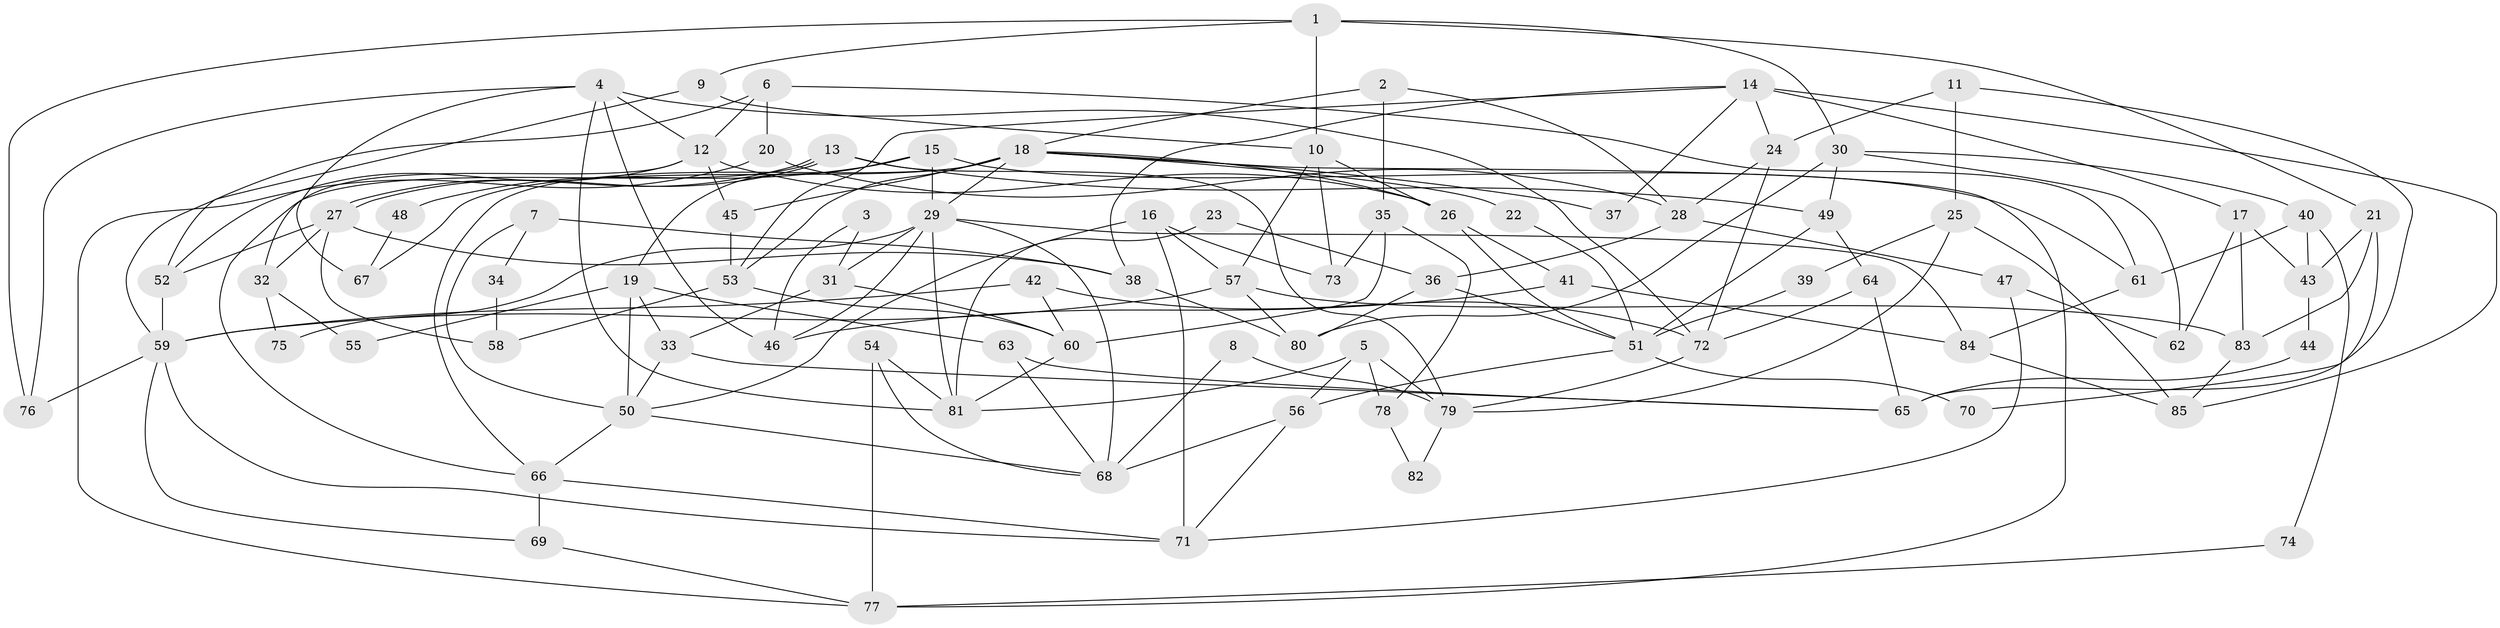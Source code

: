 // coarse degree distribution, {4: 0.21818181818181817, 3: 0.23636363636363636, 2: 0.09090909090909091, 8: 0.05454545454545454, 6: 0.14545454545454545, 5: 0.09090909090909091, 7: 0.07272727272727272, 9: 0.05454545454545454, 13: 0.01818181818181818, 10: 0.01818181818181818}
// Generated by graph-tools (version 1.1) at 2025/24/03/03/25 07:24:01]
// undirected, 85 vertices, 170 edges
graph export_dot {
graph [start="1"]
  node [color=gray90,style=filled];
  1;
  2;
  3;
  4;
  5;
  6;
  7;
  8;
  9;
  10;
  11;
  12;
  13;
  14;
  15;
  16;
  17;
  18;
  19;
  20;
  21;
  22;
  23;
  24;
  25;
  26;
  27;
  28;
  29;
  30;
  31;
  32;
  33;
  34;
  35;
  36;
  37;
  38;
  39;
  40;
  41;
  42;
  43;
  44;
  45;
  46;
  47;
  48;
  49;
  50;
  51;
  52;
  53;
  54;
  55;
  56;
  57;
  58;
  59;
  60;
  61;
  62;
  63;
  64;
  65;
  66;
  67;
  68;
  69;
  70;
  71;
  72;
  73;
  74;
  75;
  76;
  77;
  78;
  79;
  80;
  81;
  82;
  83;
  84;
  85;
  1 -- 30;
  1 -- 76;
  1 -- 9;
  1 -- 10;
  1 -- 21;
  2 -- 35;
  2 -- 28;
  2 -- 18;
  3 -- 46;
  3 -- 31;
  4 -- 12;
  4 -- 81;
  4 -- 46;
  4 -- 67;
  4 -- 72;
  4 -- 76;
  5 -- 56;
  5 -- 81;
  5 -- 78;
  5 -- 79;
  6 -- 12;
  6 -- 59;
  6 -- 20;
  6 -- 61;
  7 -- 50;
  7 -- 38;
  7 -- 34;
  8 -- 68;
  8 -- 79;
  9 -- 10;
  9 -- 52;
  10 -- 26;
  10 -- 57;
  10 -- 73;
  11 -- 25;
  11 -- 65;
  11 -- 24;
  12 -- 52;
  12 -- 45;
  12 -- 26;
  12 -- 32;
  13 -- 66;
  13 -- 27;
  13 -- 27;
  13 -- 49;
  13 -- 79;
  14 -- 24;
  14 -- 38;
  14 -- 17;
  14 -- 37;
  14 -- 53;
  14 -- 85;
  15 -- 61;
  15 -- 19;
  15 -- 29;
  15 -- 48;
  16 -- 57;
  16 -- 71;
  16 -- 50;
  16 -- 73;
  17 -- 43;
  17 -- 62;
  17 -- 83;
  18 -- 66;
  18 -- 22;
  18 -- 26;
  18 -- 29;
  18 -- 37;
  18 -- 45;
  18 -- 53;
  18 -- 67;
  18 -- 77;
  19 -- 63;
  19 -- 50;
  19 -- 33;
  19 -- 55;
  20 -- 77;
  20 -- 28;
  21 -- 83;
  21 -- 43;
  21 -- 70;
  22 -- 51;
  23 -- 81;
  23 -- 36;
  24 -- 72;
  24 -- 28;
  25 -- 79;
  25 -- 85;
  25 -- 39;
  26 -- 41;
  26 -- 51;
  27 -- 52;
  27 -- 32;
  27 -- 38;
  27 -- 58;
  28 -- 36;
  28 -- 47;
  29 -- 31;
  29 -- 46;
  29 -- 68;
  29 -- 75;
  29 -- 81;
  29 -- 84;
  30 -- 80;
  30 -- 62;
  30 -- 40;
  30 -- 49;
  31 -- 60;
  31 -- 33;
  32 -- 55;
  32 -- 75;
  33 -- 50;
  33 -- 65;
  34 -- 58;
  35 -- 60;
  35 -- 73;
  35 -- 78;
  36 -- 51;
  36 -- 80;
  38 -- 80;
  39 -- 51;
  40 -- 61;
  40 -- 43;
  40 -- 74;
  41 -- 46;
  41 -- 84;
  42 -- 72;
  42 -- 60;
  42 -- 59;
  43 -- 44;
  44 -- 65;
  45 -- 53;
  47 -- 71;
  47 -- 62;
  48 -- 67;
  49 -- 51;
  49 -- 64;
  50 -- 66;
  50 -- 68;
  51 -- 56;
  51 -- 70;
  52 -- 59;
  53 -- 58;
  53 -- 60;
  54 -- 68;
  54 -- 77;
  54 -- 81;
  56 -- 68;
  56 -- 71;
  57 -- 83;
  57 -- 59;
  57 -- 80;
  59 -- 69;
  59 -- 71;
  59 -- 76;
  60 -- 81;
  61 -- 84;
  63 -- 68;
  63 -- 65;
  64 -- 72;
  64 -- 65;
  66 -- 71;
  66 -- 69;
  69 -- 77;
  72 -- 79;
  74 -- 77;
  78 -- 82;
  79 -- 82;
  83 -- 85;
  84 -- 85;
}
